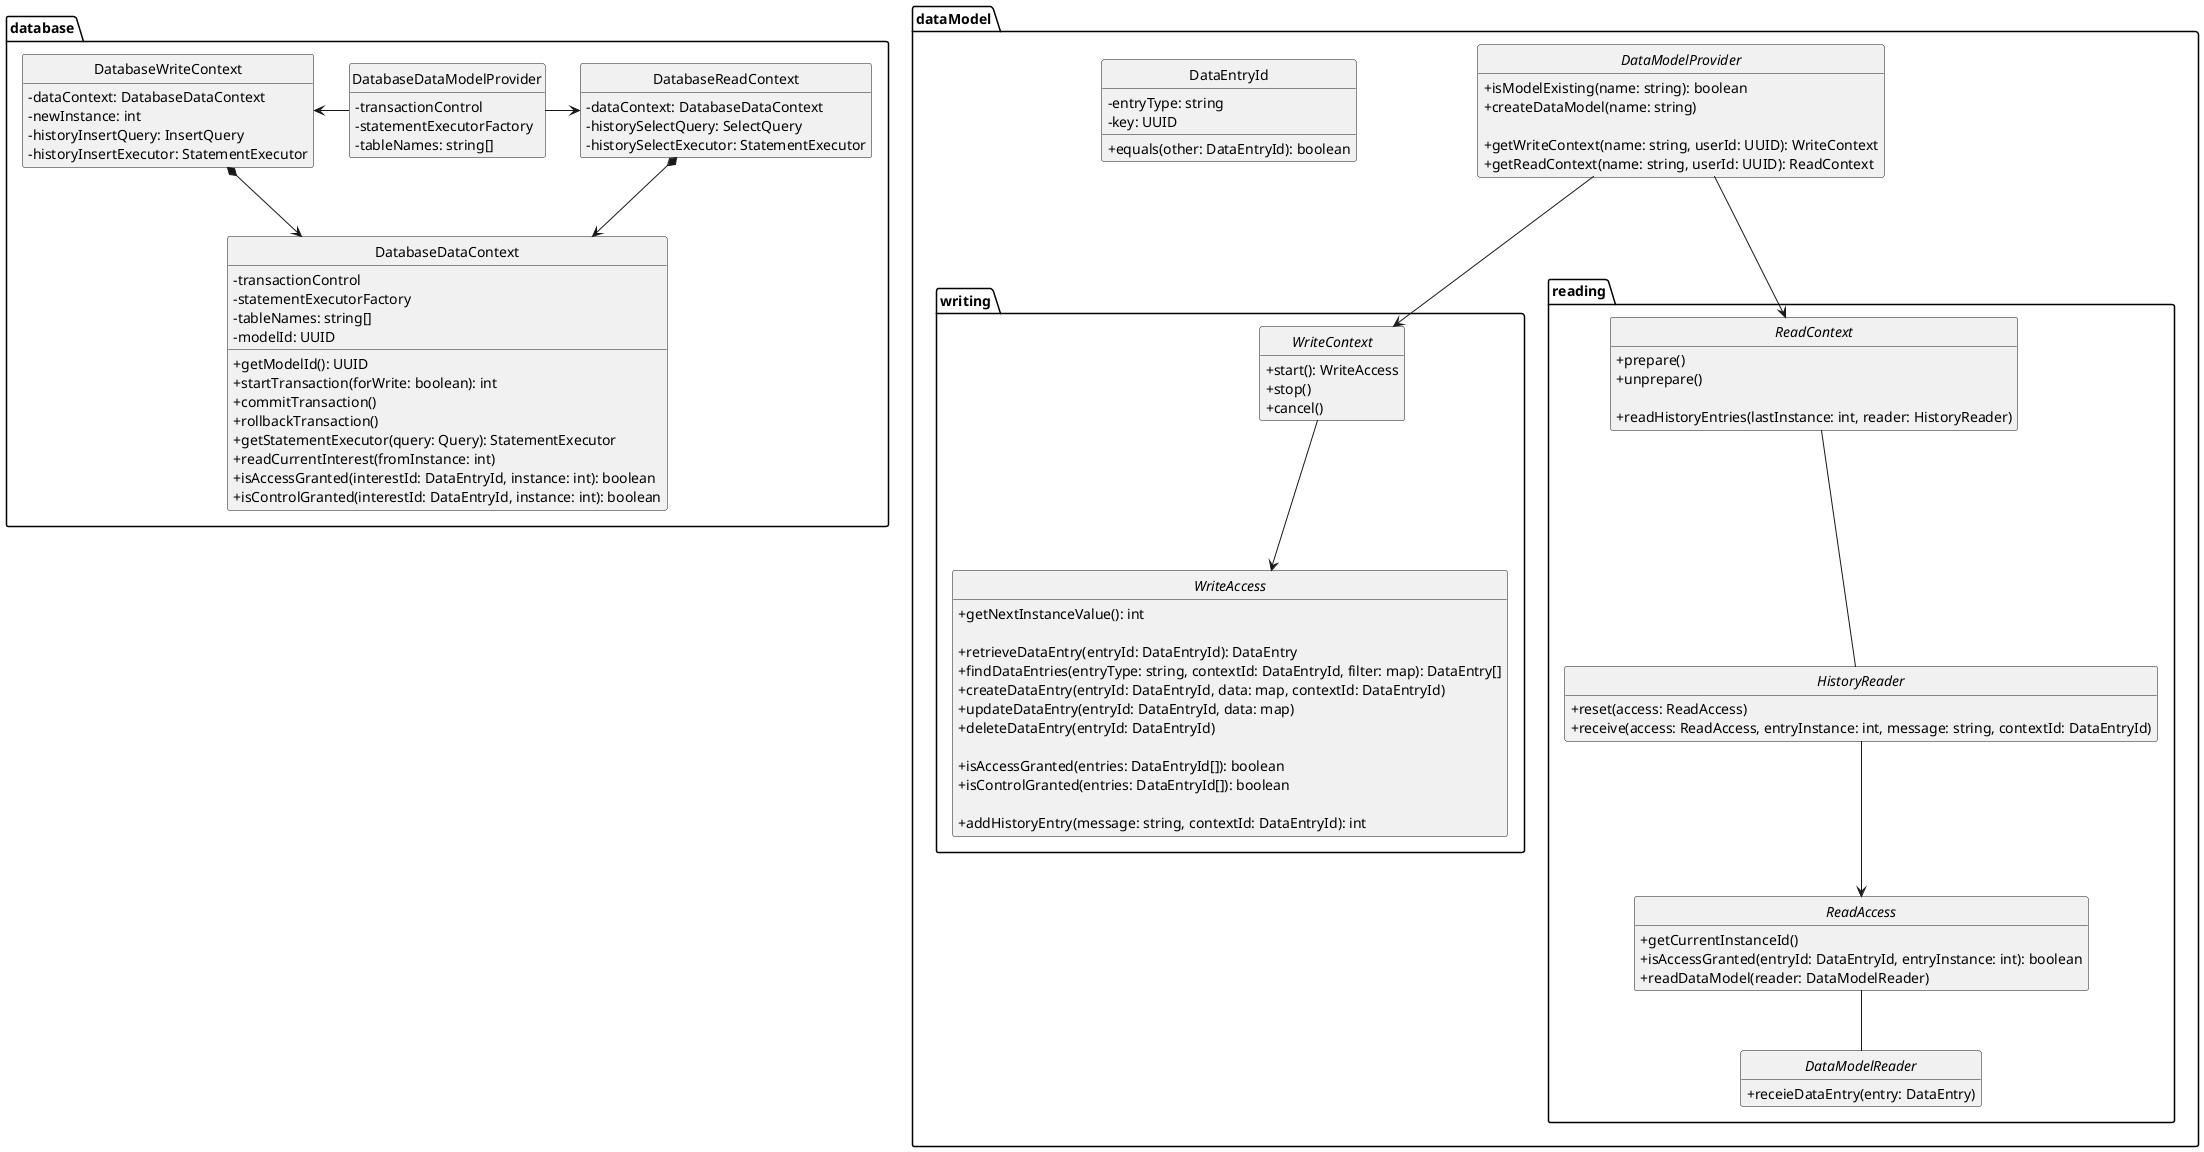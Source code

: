 @startuml
skinparam classAttributeIconSize 0
hide empty members
hide circle

package dataModel {

interface DataModelProvider {
   + isModelExisting(name: string): boolean
   + createDataModel(name: string)

   + getWriteContext(name: string, userId: UUID): WriteContext
   + getReadContext(name: string, userId: UUID): ReadContext
}

class DataEntryId {
   - entryType: string
   - key: UUID
   + equals(other: DataEntryId): boolean
}

package writing {

interface WriteContext {
   + start(): WriteAccess
   + stop()
   + cancel()
}

DataModelProvider -down-> WriteContext

interface WriteAccess {
   + getNextInstanceValue(): int
   
   + retrieveDataEntry(entryId: DataEntryId): DataEntry
   + findDataEntries(entryType: string, contextId: DataEntryId, filter: map): DataEntry[]
   + createDataEntry(entryId: DataEntryId, data: map, contextId: DataEntryId)
   + updateDataEntry(entryId: DataEntryId, data: map)
   + deleteDataEntry(entryId: DataEntryId)

   + isAccessGranted(entries: DataEntryId[]): boolean
   + isControlGranted(entries: DataEntryId[]): boolean
   
   + addHistoryEntry(message: string, contextId: DataEntryId): int
}

WriteContext --> WriteAccess

}

package reading {

DataModelProvider -down-> ReadContext

interface ReadContext {
   + prepare()
   + unprepare()
   
   + readHistoryEntries(lastInstance: int, reader: HistoryReader) 
}

ReadContext -- HistoryReader
HistoryReader --> ReadAccess
ReadAccess -- DataModelReader

interface ReadAccess {
   + getCurrentInstanceId()
   + isAccessGranted(entryId: DataEntryId, entryInstance: int): boolean
   + readDataModel(reader: DataModelReader)
}

interface HistoryReader {
   + reset(access: ReadAccess)
   + receive(access: ReadAccess, entryInstance: int, message: string, contextId: DataEntryId)
}

interface DataModelReader {
   + receieDataEntry(entry: DataEntry)
}

}
}

package database {
class DatabaseDataContext {
   - transactionControl
   - statementExecutorFactory
   - tableNames: string[]
   - modelId: UUID
   + getModelId(): UUID
   + startTransaction(forWrite: boolean): int
   + commitTransaction()
   + rollbackTransaction()
   + getStatementExecutor(query: Query): StatementExecutor
   + readCurrentInterest(fromInstance: int)
   + isAccessGranted(interestId: DataEntryId, instance: int): boolean
   + isControlGranted(interestId: DataEntryId, instance: int): boolean
}

class DatabaseWriteContext {
   - dataContext: DatabaseDataContext
   - newInstance: int
   - historyInsertQuery: InsertQuery
   - historyInsertExecutor: StatementExecutor
}


class DatabaseReadContext {
   - dataContext: DatabaseDataContext
   - historySelectQuery: SelectQuery
   - historySelectExecutor: StatementExecutor
}

class DatabaseDataModelProvider {
   - transactionControl
   - statementExecutorFactory
   - tableNames: string[]
}


DatabaseDataModelProvider -left-> DatabaseWriteContext
DatabaseDataModelProvider -right-> DatabaseReadContext

DatabaseWriteContext *-down-> DatabaseDataContext
DatabaseReadContext *-down-> DatabaseDataContext
}

@enduml
